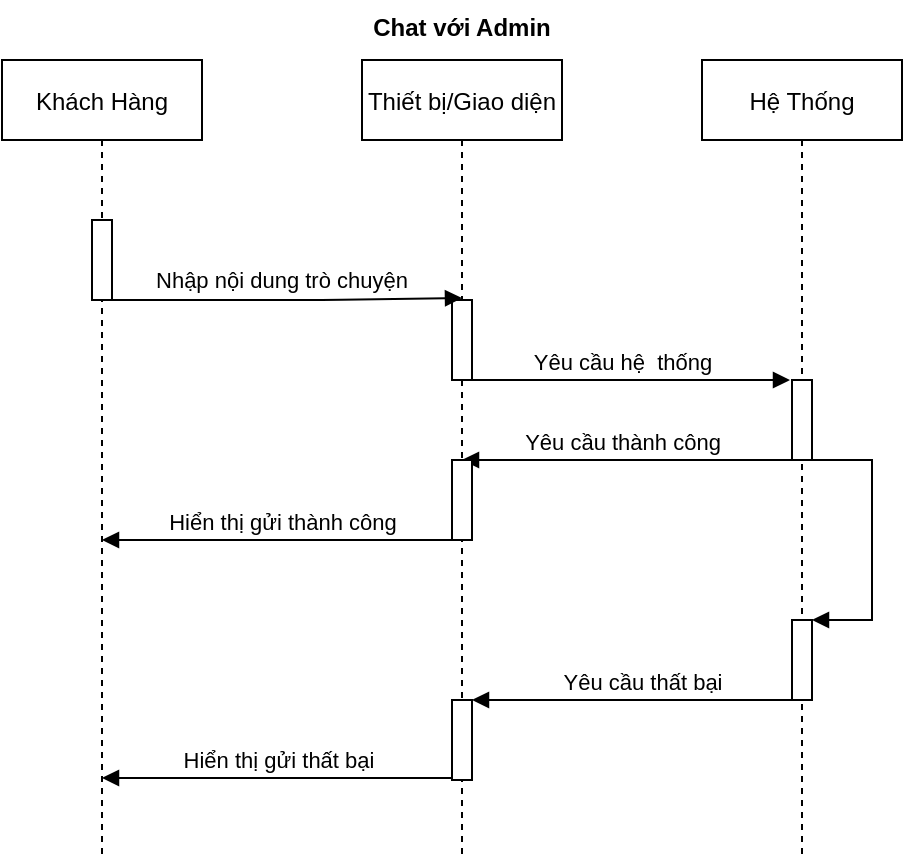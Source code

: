 <mxfile version="14.9.8" type="github">
  <diagram id="kgpKYQtTHZ0yAKxKKP6v" name="Page-1">
    <mxGraphModel dx="1422" dy="794" grid="1" gridSize="10" guides="1" tooltips="1" connect="1" arrows="1" fold="1" page="1" pageScale="1" pageWidth="850" pageHeight="1100" math="0" shadow="0">
      <root>
        <mxCell id="0" />
        <mxCell id="1" parent="0" />
        <mxCell id="8AVzAKpTGdAtBIEe1rIP-1" value="Khách Hàng" style="shape=umlLifeline;perimeter=lifelinePerimeter;container=1;collapsible=0;recursiveResize=0;rounded=0;shadow=0;strokeWidth=1;" vertex="1" parent="1">
          <mxGeometry x="130" y="90" width="100" height="400" as="geometry" />
        </mxCell>
        <mxCell id="8AVzAKpTGdAtBIEe1rIP-2" value="" style="points=[];perimeter=orthogonalPerimeter;rounded=0;shadow=0;strokeWidth=1;" vertex="1" parent="8AVzAKpTGdAtBIEe1rIP-1">
          <mxGeometry x="45" y="80" width="10" height="40" as="geometry" />
        </mxCell>
        <mxCell id="8AVzAKpTGdAtBIEe1rIP-3" value="Thiết bị/Giao diện" style="shape=umlLifeline;perimeter=lifelinePerimeter;container=1;collapsible=0;recursiveResize=0;rounded=0;shadow=0;strokeWidth=1;" vertex="1" parent="1">
          <mxGeometry x="310" y="90" width="100" height="400" as="geometry" />
        </mxCell>
        <mxCell id="8AVzAKpTGdAtBIEe1rIP-4" value="" style="points=[];perimeter=orthogonalPerimeter;rounded=0;shadow=0;strokeWidth=1;" vertex="1" parent="8AVzAKpTGdAtBIEe1rIP-3">
          <mxGeometry x="45" y="120" width="10" height="40" as="geometry" />
        </mxCell>
        <mxCell id="8AVzAKpTGdAtBIEe1rIP-5" value="Nhập nội dung trò chuyện" style="verticalAlign=bottom;endArrow=block;shadow=0;strokeWidth=1;" edge="1" parent="1" source="8AVzAKpTGdAtBIEe1rIP-2">
          <mxGeometry x="-0.029" y="1" relative="1" as="geometry">
            <mxPoint x="285" y="170" as="sourcePoint" />
            <mxPoint x="360" y="209" as="targetPoint" />
            <Array as="points">
              <mxPoint x="290" y="210" />
            </Array>
            <mxPoint as="offset" />
          </mxGeometry>
        </mxCell>
        <mxCell id="8AVzAKpTGdAtBIEe1rIP-6" value="Hệ Thống" style="shape=umlLifeline;perimeter=lifelinePerimeter;container=1;collapsible=0;recursiveResize=0;rounded=0;shadow=0;strokeWidth=1;" vertex="1" parent="1">
          <mxGeometry x="480" y="90" width="100" height="400" as="geometry" />
        </mxCell>
        <mxCell id="8AVzAKpTGdAtBIEe1rIP-7" value="" style="points=[];perimeter=orthogonalPerimeter;rounded=0;shadow=0;strokeWidth=1;" vertex="1" parent="8AVzAKpTGdAtBIEe1rIP-6">
          <mxGeometry x="45" y="160" width="10" height="40" as="geometry" />
        </mxCell>
        <mxCell id="8AVzAKpTGdAtBIEe1rIP-8" value="Yêu cầu hệ&amp;nbsp; thống" style="html=1;verticalAlign=bottom;endArrow=block;entryX=-0.1;entryY=0;entryDx=0;entryDy=0;entryPerimeter=0;" edge="1" parent="1" target="8AVzAKpTGdAtBIEe1rIP-7">
          <mxGeometry x="0.006" width="80" relative="1" as="geometry">
            <mxPoint x="355" y="250" as="sourcePoint" />
            <mxPoint x="520" y="250" as="targetPoint" />
            <mxPoint as="offset" />
          </mxGeometry>
        </mxCell>
        <mxCell id="8AVzAKpTGdAtBIEe1rIP-9" value="Yêu cầu thành công" style="html=1;verticalAlign=bottom;endArrow=block;exitX=0.5;exitY=1;exitDx=0;exitDy=0;exitPerimeter=0;" edge="1" parent="1" source="8AVzAKpTGdAtBIEe1rIP-7">
          <mxGeometry x="0.059" width="80" relative="1" as="geometry">
            <mxPoint x="445" y="290" as="sourcePoint" />
            <mxPoint x="360" y="290" as="targetPoint" />
            <mxPoint as="offset" />
          </mxGeometry>
        </mxCell>
        <mxCell id="8AVzAKpTGdAtBIEe1rIP-10" value="Hiển thị gửi thành công" style="html=1;verticalAlign=bottom;endArrow=block;exitX=0.5;exitY=1;exitDx=0;exitDy=0;exitPerimeter=0;" edge="1" parent="1" source="8AVzAKpTGdAtBIEe1rIP-11">
          <mxGeometry width="80" relative="1" as="geometry">
            <mxPoint x="350" y="330" as="sourcePoint" />
            <mxPoint x="180" y="330" as="targetPoint" />
            <mxPoint as="offset" />
          </mxGeometry>
        </mxCell>
        <mxCell id="8AVzAKpTGdAtBIEe1rIP-11" value="" style="points=[];perimeter=orthogonalPerimeter;rounded=0;shadow=0;strokeWidth=1;" vertex="1" parent="1">
          <mxGeometry x="355" y="290" width="10" height="40" as="geometry" />
        </mxCell>
        <mxCell id="8AVzAKpTGdAtBIEe1rIP-12" value="" style="html=1;points=[];perimeter=orthogonalPerimeter;" vertex="1" parent="1">
          <mxGeometry x="525" y="370" width="10" height="40" as="geometry" />
        </mxCell>
        <mxCell id="8AVzAKpTGdAtBIEe1rIP-13" value="" style="edgeStyle=orthogonalEdgeStyle;html=1;align=left;spacingLeft=2;endArrow=block;rounded=0;entryX=1;entryY=0;" edge="1" parent="1" target="8AVzAKpTGdAtBIEe1rIP-12">
          <mxGeometry y="85" relative="1" as="geometry">
            <mxPoint x="535" y="290" as="sourcePoint" />
            <Array as="points">
              <mxPoint x="565" y="290" />
              <mxPoint x="565" y="370" />
            </Array>
            <mxPoint as="offset" />
          </mxGeometry>
        </mxCell>
        <mxCell id="8AVzAKpTGdAtBIEe1rIP-14" value="Yêu cầu thất bại" style="html=1;verticalAlign=bottom;endArrow=block;exitX=0.5;exitY=1;exitDx=0;exitDy=0;exitPerimeter=0;" edge="1" parent="1">
          <mxGeometry width="80" relative="1" as="geometry">
            <mxPoint x="535" y="410" as="sourcePoint" />
            <mxPoint x="365" y="410" as="targetPoint" />
            <mxPoint as="offset" />
          </mxGeometry>
        </mxCell>
        <mxCell id="8AVzAKpTGdAtBIEe1rIP-15" value="" style="points=[];perimeter=orthogonalPerimeter;rounded=0;shadow=0;strokeWidth=1;" vertex="1" parent="1">
          <mxGeometry x="355" y="410" width="10" height="40" as="geometry" />
        </mxCell>
        <mxCell id="8AVzAKpTGdAtBIEe1rIP-16" value="Hiển thị gửi thất bại" style="html=1;verticalAlign=bottom;endArrow=block;exitX=0.5;exitY=1;exitDx=0;exitDy=0;exitPerimeter=0;" edge="1" parent="1" target="8AVzAKpTGdAtBIEe1rIP-1">
          <mxGeometry width="80" relative="1" as="geometry">
            <mxPoint x="355" y="449" as="sourcePoint" />
            <mxPoint x="185" y="449" as="targetPoint" />
            <mxPoint as="offset" />
          </mxGeometry>
        </mxCell>
        <mxCell id="8AVzAKpTGdAtBIEe1rIP-17" value="Chat với Admin" style="text;align=center;fontStyle=1;verticalAlign=middle;spacingLeft=3;spacingRight=3;strokeColor=none;rotatable=0;points=[[0,0.5],[1,0.5]];portConstraint=eastwest;" vertex="1" parent="1">
          <mxGeometry x="320" y="60" width="80" height="26" as="geometry" />
        </mxCell>
      </root>
    </mxGraphModel>
  </diagram>
</mxfile>
